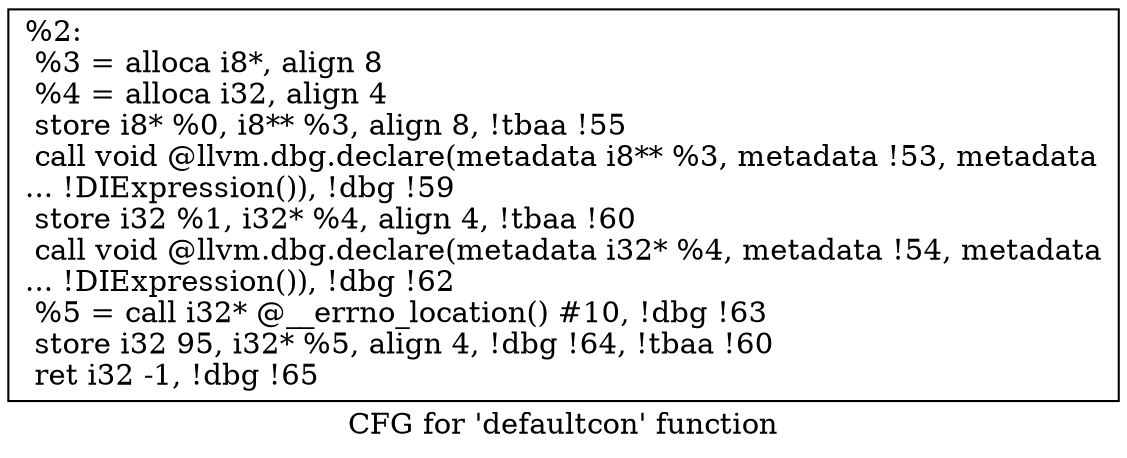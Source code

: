 digraph "CFG for 'defaultcon' function" {
	label="CFG for 'defaultcon' function";

	Node0xbc5790 [shape=record,label="{%2:\l  %3 = alloca i8*, align 8\l  %4 = alloca i32, align 4\l  store i8* %0, i8** %3, align 8, !tbaa !55\l  call void @llvm.dbg.declare(metadata i8** %3, metadata !53, metadata\l... !DIExpression()), !dbg !59\l  store i32 %1, i32* %4, align 4, !tbaa !60\l  call void @llvm.dbg.declare(metadata i32* %4, metadata !54, metadata\l... !DIExpression()), !dbg !62\l  %5 = call i32* @__errno_location() #10, !dbg !63\l  store i32 95, i32* %5, align 4, !dbg !64, !tbaa !60\l  ret i32 -1, !dbg !65\l}"];
}
